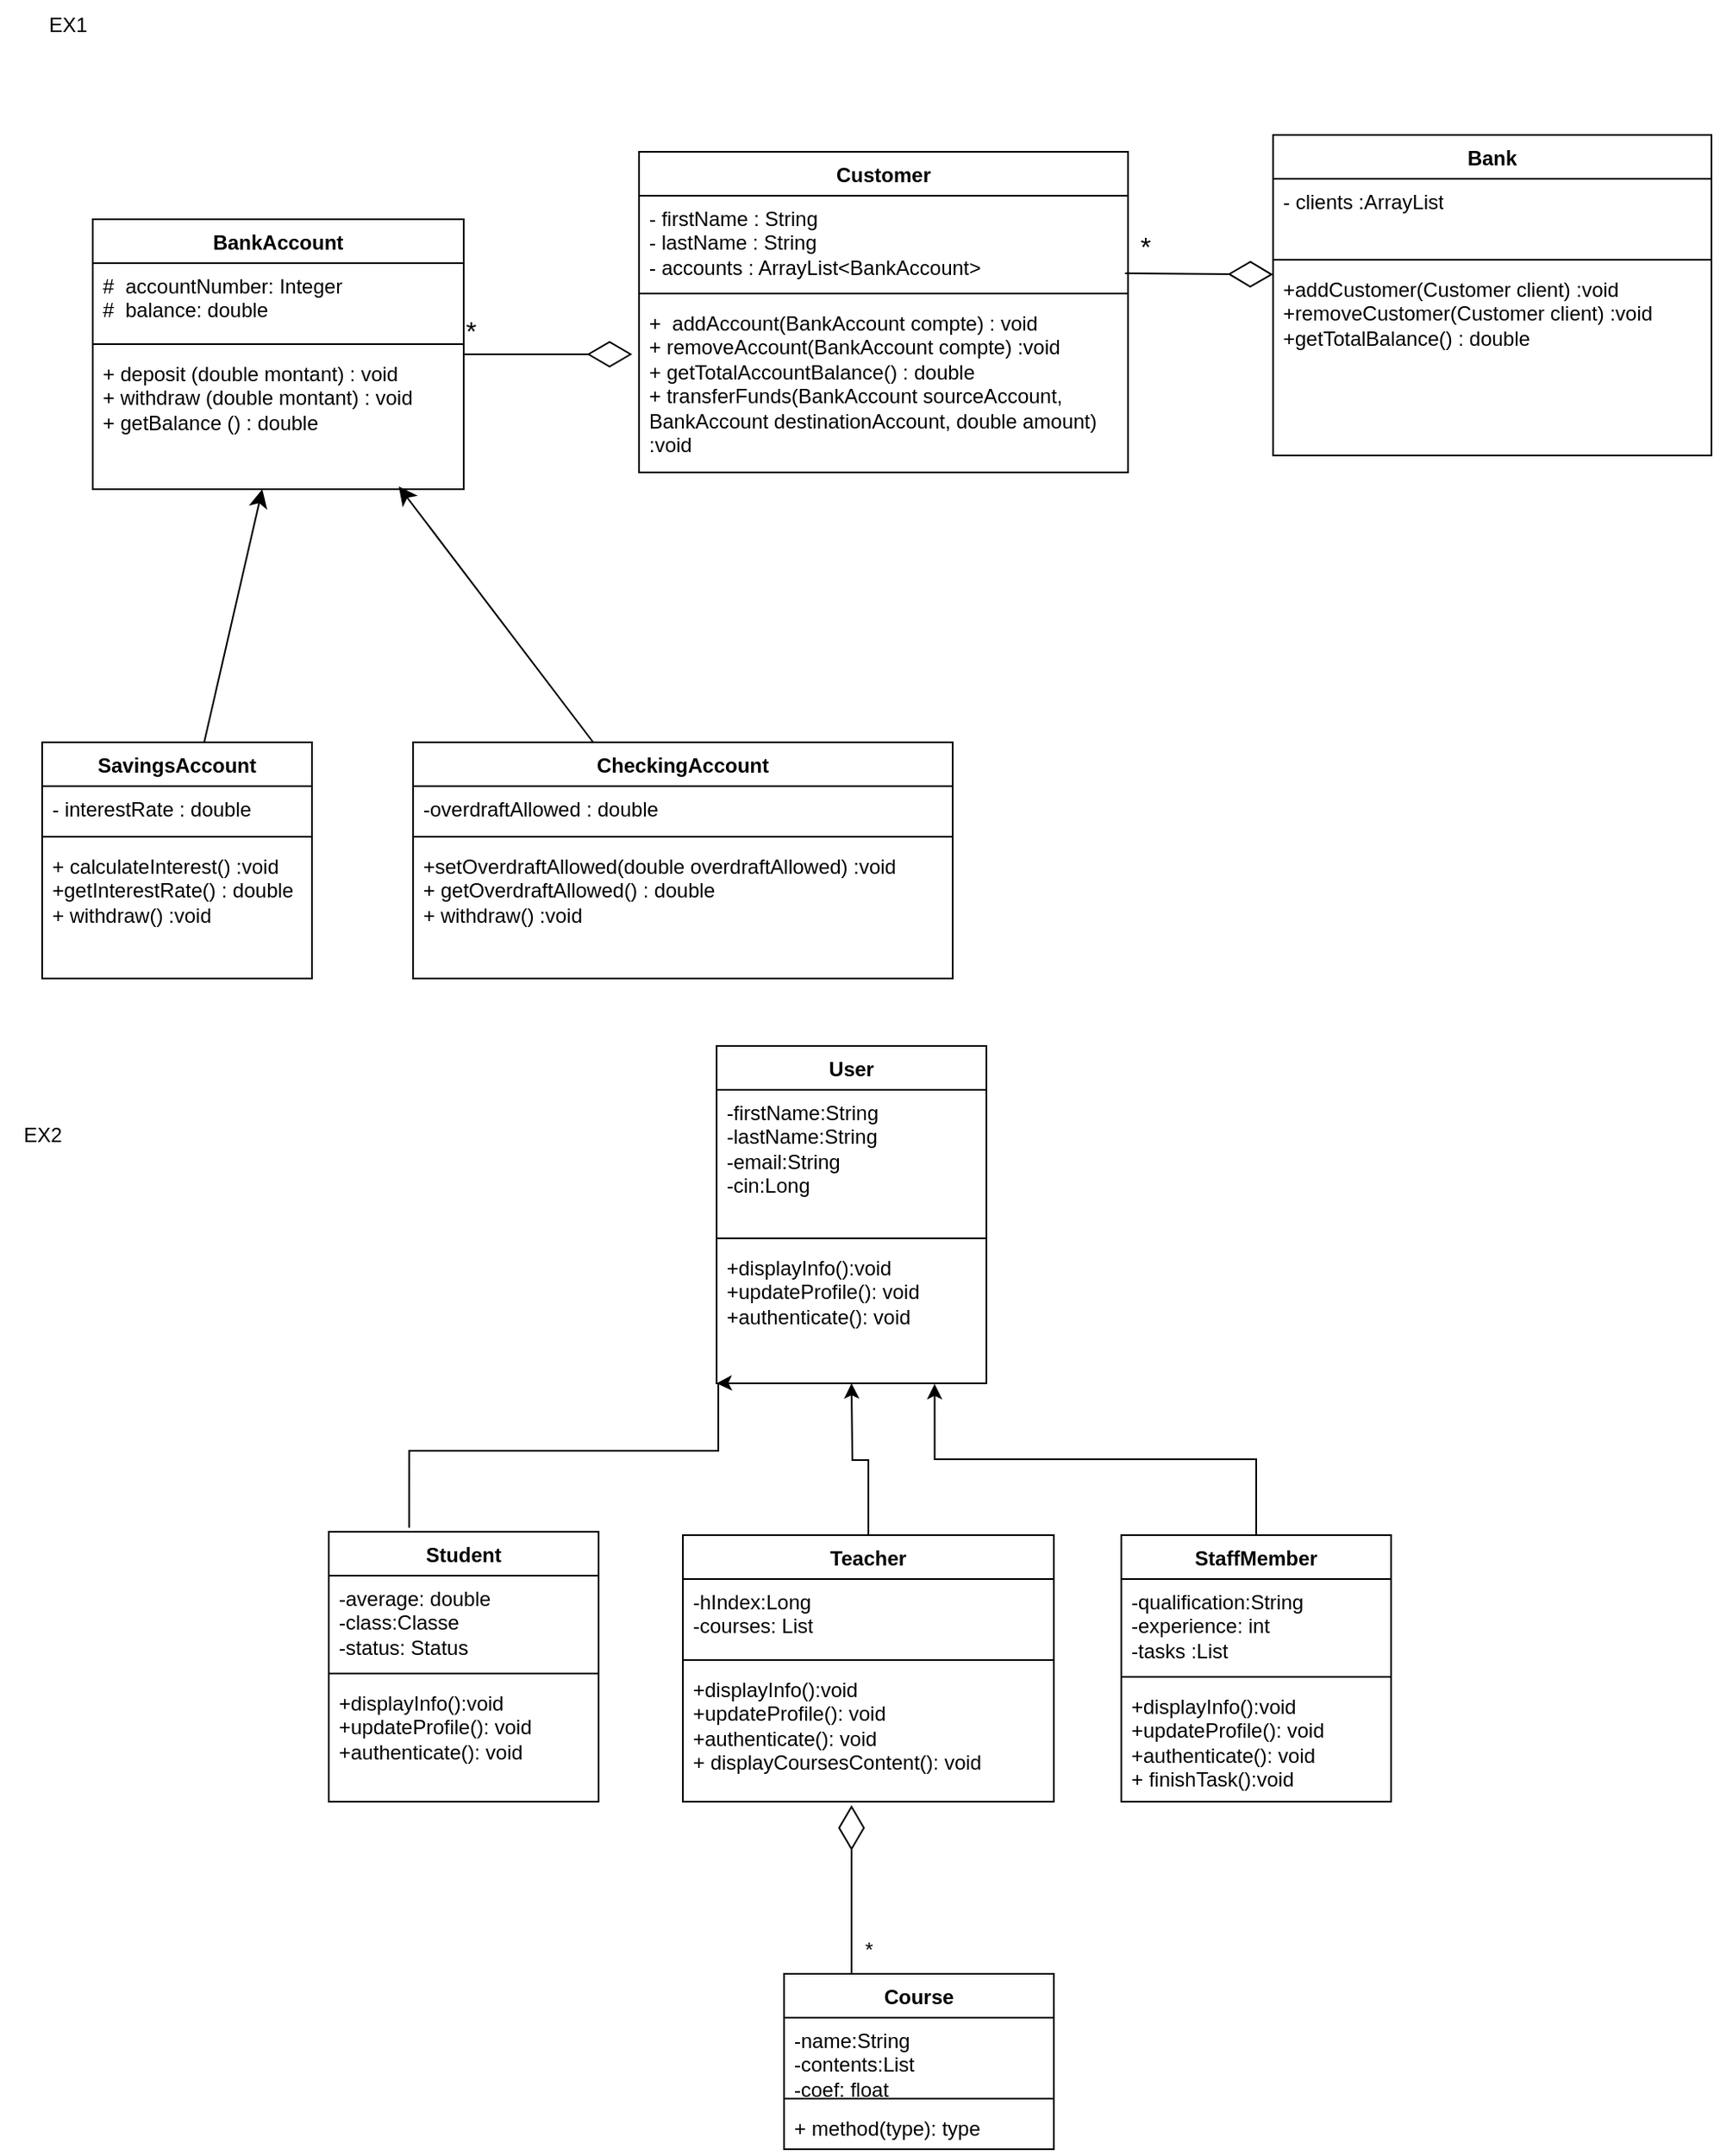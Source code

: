 <mxfile version="24.2.0" type="device">
  <diagram name="Page-1" id="0mp4nq4kTQJzTWWfIsZX">
    <mxGraphModel dx="473" dy="561" grid="1" gridSize="10" guides="1" tooltips="1" connect="1" arrows="1" fold="1" page="1" pageScale="1" pageWidth="827" pageHeight="1169" math="0" shadow="0">
      <root>
        <mxCell id="0" />
        <mxCell id="1" parent="0" />
        <mxCell id="-j0lAXgiX3zhuhO3y5hM-1" value="BankAccount " style="swimlane;fontStyle=1;align=center;verticalAlign=top;childLayout=stackLayout;horizontal=1;startSize=26;horizontalStack=0;resizeParent=1;resizeParentMax=0;resizeLast=0;collapsible=1;marginBottom=0;whiteSpace=wrap;html=1;" parent="1" vertex="1">
          <mxGeometry x="90" y="230" width="220" height="160" as="geometry" />
        </mxCell>
        <mxCell id="-j0lAXgiX3zhuhO3y5hM-2" value="#&amp;nbsp; accountNumber: Integer&lt;div&gt;#&amp;nbsp; balance: double&lt;/div&gt;" style="text;strokeColor=none;fillColor=none;align=left;verticalAlign=top;spacingLeft=4;spacingRight=4;overflow=hidden;rotatable=0;points=[[0,0.5],[1,0.5]];portConstraint=eastwest;whiteSpace=wrap;html=1;" parent="-j0lAXgiX3zhuhO3y5hM-1" vertex="1">
          <mxGeometry y="26" width="220" height="44" as="geometry" />
        </mxCell>
        <mxCell id="-j0lAXgiX3zhuhO3y5hM-3" value="" style="line;strokeWidth=1;fillColor=none;align=left;verticalAlign=middle;spacingTop=-1;spacingLeft=3;spacingRight=3;rotatable=0;labelPosition=right;points=[];portConstraint=eastwest;strokeColor=inherit;" parent="-j0lAXgiX3zhuhO3y5hM-1" vertex="1">
          <mxGeometry y="70" width="220" height="8" as="geometry" />
        </mxCell>
        <mxCell id="-j0lAXgiX3zhuhO3y5hM-4" value="+&amp;nbsp;deposit (double montant) : void&amp;nbsp;&lt;div&gt;+ withdraw (double montant) : void&amp;nbsp;&lt;/div&gt;&lt;div&gt;+ getBalance () : double&lt;br&gt;&lt;div&gt;&amp;nbsp;&lt;/div&gt;&lt;/div&gt;" style="text;strokeColor=none;fillColor=none;align=left;verticalAlign=top;spacingLeft=4;spacingRight=4;overflow=hidden;rotatable=0;points=[[0,0.5],[1,0.5]];portConstraint=eastwest;whiteSpace=wrap;html=1;" parent="-j0lAXgiX3zhuhO3y5hM-1" vertex="1">
          <mxGeometry y="78" width="220" height="82" as="geometry" />
        </mxCell>
        <mxCell id="BjODku6lXebhqGfBrl92-1" style="edgeStyle=none;curved=1;rounded=0;orthogonalLoop=1;jettySize=auto;html=1;fontSize=12;startSize=8;endSize=8;" parent="1" source="-j0lAXgiX3zhuhO3y5hM-5" target="-j0lAXgiX3zhuhO3y5hM-4" edge="1">
          <mxGeometry relative="1" as="geometry" />
        </mxCell>
        <mxCell id="-j0lAXgiX3zhuhO3y5hM-5" value="SavingsAccount" style="swimlane;fontStyle=1;align=center;verticalAlign=top;childLayout=stackLayout;horizontal=1;startSize=26;horizontalStack=0;resizeParent=1;resizeParentMax=0;resizeLast=0;collapsible=1;marginBottom=0;whiteSpace=wrap;html=1;" parent="1" vertex="1">
          <mxGeometry x="60" y="540" width="160" height="140" as="geometry" />
        </mxCell>
        <mxCell id="-j0lAXgiX3zhuhO3y5hM-6" value="- interestRate : double" style="text;strokeColor=none;fillColor=none;align=left;verticalAlign=top;spacingLeft=4;spacingRight=4;overflow=hidden;rotatable=0;points=[[0,0.5],[1,0.5]];portConstraint=eastwest;whiteSpace=wrap;html=1;" parent="-j0lAXgiX3zhuhO3y5hM-5" vertex="1">
          <mxGeometry y="26" width="160" height="26" as="geometry" />
        </mxCell>
        <mxCell id="-j0lAXgiX3zhuhO3y5hM-7" value="" style="line;strokeWidth=1;fillColor=none;align=left;verticalAlign=middle;spacingTop=-1;spacingLeft=3;spacingRight=3;rotatable=0;labelPosition=right;points=[];portConstraint=eastwest;strokeColor=inherit;" parent="-j0lAXgiX3zhuhO3y5hM-5" vertex="1">
          <mxGeometry y="52" width="160" height="8" as="geometry" />
        </mxCell>
        <mxCell id="-j0lAXgiX3zhuhO3y5hM-8" value="+ calculateInterest() :void&lt;div&gt;+getInterestRate() : double&lt;/div&gt;&lt;div&gt;+ withdraw() :void&amp;nbsp;&lt;/div&gt;" style="text;strokeColor=none;fillColor=none;align=left;verticalAlign=top;spacingLeft=4;spacingRight=4;overflow=hidden;rotatable=0;points=[[0,0.5],[1,0.5]];portConstraint=eastwest;whiteSpace=wrap;html=1;" parent="-j0lAXgiX3zhuhO3y5hM-5" vertex="1">
          <mxGeometry y="60" width="160" height="80" as="geometry" />
        </mxCell>
        <mxCell id="-j0lAXgiX3zhuhO3y5hM-26" value="CheckingAccount" style="swimlane;fontStyle=1;align=center;verticalAlign=top;childLayout=stackLayout;horizontal=1;startSize=26;horizontalStack=0;resizeParent=1;resizeParentMax=0;resizeLast=0;collapsible=1;marginBottom=0;whiteSpace=wrap;html=1;" parent="1" vertex="1">
          <mxGeometry x="280" y="540" width="320" height="140" as="geometry" />
        </mxCell>
        <mxCell id="-j0lAXgiX3zhuhO3y5hM-27" value="-overdraftAllowed : double" style="text;strokeColor=none;fillColor=none;align=left;verticalAlign=top;spacingLeft=4;spacingRight=4;overflow=hidden;rotatable=0;points=[[0,0.5],[1,0.5]];portConstraint=eastwest;whiteSpace=wrap;html=1;" parent="-j0lAXgiX3zhuhO3y5hM-26" vertex="1">
          <mxGeometry y="26" width="320" height="26" as="geometry" />
        </mxCell>
        <mxCell id="-j0lAXgiX3zhuhO3y5hM-28" value="" style="line;strokeWidth=1;fillColor=none;align=left;verticalAlign=middle;spacingTop=-1;spacingLeft=3;spacingRight=3;rotatable=0;labelPosition=right;points=[];portConstraint=eastwest;strokeColor=inherit;" parent="-j0lAXgiX3zhuhO3y5hM-26" vertex="1">
          <mxGeometry y="52" width="320" height="8" as="geometry" />
        </mxCell>
        <mxCell id="-j0lAXgiX3zhuhO3y5hM-29" value="+setOverdraftAllowed(double overdraftAllowed) :void&amp;nbsp;&lt;div&gt;+ getOverdraftAllowed() : double&lt;/div&gt;&lt;div&gt;+ withdraw() :void&lt;/div&gt;" style="text;strokeColor=none;fillColor=none;align=left;verticalAlign=top;spacingLeft=4;spacingRight=4;overflow=hidden;rotatable=0;points=[[0,0.5],[1,0.5]];portConstraint=eastwest;whiteSpace=wrap;html=1;" parent="-j0lAXgiX3zhuhO3y5hM-26" vertex="1">
          <mxGeometry y="60" width="320" height="80" as="geometry" />
        </mxCell>
        <mxCell id="-j0lAXgiX3zhuhO3y5hM-30" style="edgeStyle=none;curved=1;rounded=0;orthogonalLoop=1;jettySize=auto;html=1;entryX=0.825;entryY=0.98;entryDx=0;entryDy=0;entryPerimeter=0;fontSize=12;startSize=8;endSize=8;" parent="1" source="-j0lAXgiX3zhuhO3y5hM-26" target="-j0lAXgiX3zhuhO3y5hM-4" edge="1">
          <mxGeometry relative="1" as="geometry" />
        </mxCell>
        <mxCell id="BjODku6lXebhqGfBrl92-2" value="Customer" style="swimlane;fontStyle=1;align=center;verticalAlign=top;childLayout=stackLayout;horizontal=1;startSize=26;horizontalStack=0;resizeParent=1;resizeParentMax=0;resizeLast=0;collapsible=1;marginBottom=0;whiteSpace=wrap;html=1;" parent="1" vertex="1">
          <mxGeometry x="414" y="190" width="290" height="190" as="geometry" />
        </mxCell>
        <mxCell id="BjODku6lXebhqGfBrl92-3" value="- firstName : String&lt;div&gt;- lastName : String&lt;/div&gt;&lt;div&gt;- accounts : ArrayList&amp;lt;BankAccount&amp;gt;&lt;/div&gt;" style="text;strokeColor=none;fillColor=none;align=left;verticalAlign=top;spacingLeft=4;spacingRight=4;overflow=hidden;rotatable=0;points=[[0,0.5],[1,0.5]];portConstraint=eastwest;whiteSpace=wrap;html=1;" parent="BjODku6lXebhqGfBrl92-2" vertex="1">
          <mxGeometry y="26" width="290" height="54" as="geometry" />
        </mxCell>
        <mxCell id="BjODku6lXebhqGfBrl92-11" value="" style="endArrow=diamondThin;endFill=0;endSize=24;html=1;rounded=0;fontSize=12;curved=1;" parent="BjODku6lXebhqGfBrl92-2" edge="1">
          <mxGeometry width="160" relative="1" as="geometry">
            <mxPoint x="-104" y="120" as="sourcePoint" />
            <mxPoint x="-4" y="120" as="targetPoint" />
          </mxGeometry>
        </mxCell>
        <mxCell id="BjODku6lXebhqGfBrl92-4" value="" style="line;strokeWidth=1;fillColor=none;align=left;verticalAlign=middle;spacingTop=-1;spacingLeft=3;spacingRight=3;rotatable=0;labelPosition=right;points=[];portConstraint=eastwest;strokeColor=inherit;" parent="BjODku6lXebhqGfBrl92-2" vertex="1">
          <mxGeometry y="80" width="290" height="8" as="geometry" />
        </mxCell>
        <mxCell id="BjODku6lXebhqGfBrl92-5" value="+&amp;nbsp; addAccount(BankAccount compte) : void&lt;div&gt;+&amp;nbsp;removeAccount(BankAccount compte) :void&lt;/div&gt;&lt;div&gt;+ getTotalAccountBalance() : double&lt;/div&gt;&lt;div&gt;+ transferFunds(BankAccount sourceAccount, BankAccount destinationAccount, double amount) :void&lt;/div&gt;" style="text;strokeColor=none;fillColor=none;align=left;verticalAlign=top;spacingLeft=4;spacingRight=4;overflow=hidden;rotatable=0;points=[[0,0.5],[1,0.5]];portConstraint=eastwest;whiteSpace=wrap;html=1;" parent="BjODku6lXebhqGfBrl92-2" vertex="1">
          <mxGeometry y="88" width="290" height="102" as="geometry" />
        </mxCell>
        <mxCell id="BjODku6lXebhqGfBrl92-6" value="Bank" style="swimlane;fontStyle=1;align=center;verticalAlign=top;childLayout=stackLayout;horizontal=1;startSize=26;horizontalStack=0;resizeParent=1;resizeParentMax=0;resizeLast=0;collapsible=1;marginBottom=0;whiteSpace=wrap;html=1;" parent="1" vertex="1">
          <mxGeometry x="790" y="180" width="260" height="190" as="geometry" />
        </mxCell>
        <mxCell id="BjODku6lXebhqGfBrl92-7" value="- clients :ArrayList" style="text;strokeColor=none;fillColor=none;align=left;verticalAlign=top;spacingLeft=4;spacingRight=4;overflow=hidden;rotatable=0;points=[[0,0.5],[1,0.5]];portConstraint=eastwest;whiteSpace=wrap;html=1;" parent="BjODku6lXebhqGfBrl92-6" vertex="1">
          <mxGeometry y="26" width="260" height="44" as="geometry" />
        </mxCell>
        <mxCell id="BjODku6lXebhqGfBrl92-8" value="" style="line;strokeWidth=1;fillColor=none;align=left;verticalAlign=middle;spacingTop=-1;spacingLeft=3;spacingRight=3;rotatable=0;labelPosition=right;points=[];portConstraint=eastwest;strokeColor=inherit;" parent="BjODku6lXebhqGfBrl92-6" vertex="1">
          <mxGeometry y="70" width="260" height="8" as="geometry" />
        </mxCell>
        <mxCell id="BjODku6lXebhqGfBrl92-9" value="+addCustomer(Customer client) :void +removeCustomer(Customer client) :void +getTotalBalance() : double" style="text;strokeColor=none;fillColor=none;align=left;verticalAlign=top;spacingLeft=4;spacingRight=4;overflow=hidden;rotatable=0;points=[[0,0.5],[1,0.5]];portConstraint=eastwest;whiteSpace=wrap;html=1;" parent="BjODku6lXebhqGfBrl92-6" vertex="1">
          <mxGeometry y="78" width="260" height="112" as="geometry" />
        </mxCell>
        <mxCell id="BjODku6lXebhqGfBrl92-12" value="" style="endArrow=diamondThin;endFill=0;endSize=24;html=1;rounded=0;fontSize=12;curved=1;entryX=-0.025;entryY=0.759;entryDx=0;entryDy=0;entryPerimeter=0;exitX=0.994;exitY=0.852;exitDx=0;exitDy=0;exitPerimeter=0;" parent="1" source="BjODku6lXebhqGfBrl92-3" edge="1">
          <mxGeometry width="160" relative="1" as="geometry">
            <mxPoint x="710" y="263" as="sourcePoint" />
            <mxPoint x="790" y="262.676" as="targetPoint" />
            <Array as="points" />
          </mxGeometry>
        </mxCell>
        <mxCell id="BjODku6lXebhqGfBrl92-14" value="*" style="text;html=1;align=center;verticalAlign=middle;resizable=0;points=[];autosize=1;strokeColor=none;fillColor=none;fontSize=16;" parent="1" vertex="1">
          <mxGeometry x="299" y="281" width="30" height="30" as="geometry" />
        </mxCell>
        <mxCell id="BjODku6lXebhqGfBrl92-16" value="*&lt;div&gt;&lt;br&gt;&lt;/div&gt;" style="text;html=1;align=center;verticalAlign=middle;resizable=0;points=[];autosize=1;strokeColor=none;fillColor=none;fontSize=16;" parent="1" vertex="1">
          <mxGeometry x="699" y="231" width="30" height="50" as="geometry" />
        </mxCell>
        <mxCell id="4kZYxLagqzsHxtPY2AXl-1" value="EX1" style="text;html=1;align=center;verticalAlign=middle;resizable=0;points=[];autosize=1;strokeColor=none;fillColor=none;" parent="1" vertex="1">
          <mxGeometry x="50" y="100" width="50" height="30" as="geometry" />
        </mxCell>
        <mxCell id="4kZYxLagqzsHxtPY2AXl-3" value="EX2" style="text;html=1;align=center;verticalAlign=middle;resizable=0;points=[];autosize=1;strokeColor=none;fillColor=none;" parent="1" vertex="1">
          <mxGeometry x="35" y="758" width="50" height="30" as="geometry" />
        </mxCell>
        <mxCell id="4kZYxLagqzsHxtPY2AXl-4" value="User" style="swimlane;fontStyle=1;align=center;verticalAlign=top;childLayout=stackLayout;horizontal=1;startSize=26;horizontalStack=0;resizeParent=1;resizeParentMax=0;resizeLast=0;collapsible=1;marginBottom=0;whiteSpace=wrap;html=1;" parent="1" vertex="1">
          <mxGeometry x="460" y="720" width="160" height="200" as="geometry" />
        </mxCell>
        <mxCell id="4kZYxLagqzsHxtPY2AXl-5" value="-firstName:String&amp;nbsp;&lt;div&gt;-lastName:String&lt;/div&gt;&lt;div&gt;-email:String&lt;/div&gt;&lt;div&gt;-cin:Long&lt;/div&gt;&lt;div&gt;&lt;br&gt;&lt;/div&gt;" style="text;strokeColor=none;fillColor=none;align=left;verticalAlign=top;spacingLeft=4;spacingRight=4;overflow=hidden;rotatable=0;points=[[0,0.5],[1,0.5]];portConstraint=eastwest;whiteSpace=wrap;html=1;" parent="4kZYxLagqzsHxtPY2AXl-4" vertex="1">
          <mxGeometry y="26" width="160" height="84" as="geometry" />
        </mxCell>
        <mxCell id="4kZYxLagqzsHxtPY2AXl-6" value="" style="line;strokeWidth=1;fillColor=none;align=left;verticalAlign=middle;spacingTop=-1;spacingLeft=3;spacingRight=3;rotatable=0;labelPosition=right;points=[];portConstraint=eastwest;strokeColor=inherit;" parent="4kZYxLagqzsHxtPY2AXl-4" vertex="1">
          <mxGeometry y="110" width="160" height="8" as="geometry" />
        </mxCell>
        <mxCell id="4kZYxLagqzsHxtPY2AXl-7" value="+displayInfo():void&lt;div&gt;+updateProfile(): void&lt;/div&gt;&lt;div&gt;+authenticate(): void&lt;/div&gt;&lt;div&gt;&lt;br&gt;&lt;/div&gt;" style="text;strokeColor=none;fillColor=none;align=left;verticalAlign=top;spacingLeft=4;spacingRight=4;overflow=hidden;rotatable=0;points=[[0,0.5],[1,0.5]];portConstraint=eastwest;whiteSpace=wrap;html=1;" parent="4kZYxLagqzsHxtPY2AXl-4" vertex="1">
          <mxGeometry y="118" width="160" height="82" as="geometry" />
        </mxCell>
        <mxCell id="4kZYxLagqzsHxtPY2AXl-32" style="edgeStyle=orthogonalEdgeStyle;rounded=0;orthogonalLoop=1;jettySize=auto;html=1;entryX=0.202;entryY=1.054;entryDx=0;entryDy=0;entryPerimeter=0;" parent="1" edge="1">
          <mxGeometry relative="1" as="geometry">
            <mxPoint x="460.0" y="920.028" as="targetPoint" />
            <mxPoint x="277.68" y="1005.6" as="sourcePoint" />
            <Array as="points">
              <mxPoint x="278" y="960" />
              <mxPoint x="461" y="960" />
            </Array>
          </mxGeometry>
        </mxCell>
        <mxCell id="4kZYxLagqzsHxtPY2AXl-8" value="Student" style="swimlane;fontStyle=1;align=center;verticalAlign=top;childLayout=stackLayout;horizontal=1;startSize=26;horizontalStack=0;resizeParent=1;resizeParentMax=0;resizeLast=0;collapsible=1;marginBottom=0;whiteSpace=wrap;html=1;" parent="1" vertex="1">
          <mxGeometry x="230" y="1008" width="160" height="160" as="geometry" />
        </mxCell>
        <mxCell id="4kZYxLagqzsHxtPY2AXl-9" value="-average: double&lt;div&gt;-class:Classe&lt;/div&gt;&lt;div&gt;-status: Status&lt;/div&gt;" style="text;strokeColor=none;fillColor=none;align=left;verticalAlign=top;spacingLeft=4;spacingRight=4;overflow=hidden;rotatable=0;points=[[0,0.5],[1,0.5]];portConstraint=eastwest;whiteSpace=wrap;html=1;" parent="4kZYxLagqzsHxtPY2AXl-8" vertex="1">
          <mxGeometry y="26" width="160" height="54" as="geometry" />
        </mxCell>
        <mxCell id="4kZYxLagqzsHxtPY2AXl-10" value="" style="line;strokeWidth=1;fillColor=none;align=left;verticalAlign=middle;spacingTop=-1;spacingLeft=3;spacingRight=3;rotatable=0;labelPosition=right;points=[];portConstraint=eastwest;strokeColor=inherit;" parent="4kZYxLagqzsHxtPY2AXl-8" vertex="1">
          <mxGeometry y="80" width="160" height="8" as="geometry" />
        </mxCell>
        <mxCell id="4kZYxLagqzsHxtPY2AXl-11" value="+displayInfo():void&lt;div&gt;+updateProfile(): void&lt;/div&gt;&lt;div&gt;+authenticate(): void&lt;/div&gt;&lt;div&gt;&lt;br&gt;&lt;/div&gt;" style="text;strokeColor=none;fillColor=none;align=left;verticalAlign=top;spacingLeft=4;spacingRight=4;overflow=hidden;rotatable=0;points=[[0,0.5],[1,0.5]];portConstraint=eastwest;whiteSpace=wrap;html=1;" parent="4kZYxLagqzsHxtPY2AXl-8" vertex="1">
          <mxGeometry y="88" width="160" height="72" as="geometry" />
        </mxCell>
        <mxCell id="4kZYxLagqzsHxtPY2AXl-12" value="Teacher" style="swimlane;fontStyle=1;align=center;verticalAlign=top;childLayout=stackLayout;horizontal=1;startSize=26;horizontalStack=0;resizeParent=1;resizeParentMax=0;resizeLast=0;collapsible=1;marginBottom=0;whiteSpace=wrap;html=1;" parent="1" vertex="1">
          <mxGeometry x="440" y="1010" width="220" height="158" as="geometry" />
        </mxCell>
        <mxCell id="4kZYxLagqzsHxtPY2AXl-13" value="-hIndex:Long&lt;div&gt;-courses: List&lt;/div&gt;" style="text;strokeColor=none;fillColor=none;align=left;verticalAlign=top;spacingLeft=4;spacingRight=4;overflow=hidden;rotatable=0;points=[[0,0.5],[1,0.5]];portConstraint=eastwest;whiteSpace=wrap;html=1;" parent="4kZYxLagqzsHxtPY2AXl-12" vertex="1">
          <mxGeometry y="26" width="220" height="44" as="geometry" />
        </mxCell>
        <mxCell id="4kZYxLagqzsHxtPY2AXl-14" value="" style="line;strokeWidth=1;fillColor=none;align=left;verticalAlign=middle;spacingTop=-1;spacingLeft=3;spacingRight=3;rotatable=0;labelPosition=right;points=[];portConstraint=eastwest;strokeColor=inherit;" parent="4kZYxLagqzsHxtPY2AXl-12" vertex="1">
          <mxGeometry y="70" width="220" height="8" as="geometry" />
        </mxCell>
        <mxCell id="4kZYxLagqzsHxtPY2AXl-15" value="+displayInfo():void&lt;div&gt;+updateProfile(): void&lt;/div&gt;&lt;div&gt;+authenticate(): void&lt;/div&gt;&lt;div&gt;+ displayCoursesContent(): void&lt;/div&gt;&lt;div&gt;&lt;br&gt;&lt;/div&gt;" style="text;strokeColor=none;fillColor=none;align=left;verticalAlign=top;spacingLeft=4;spacingRight=4;overflow=hidden;rotatable=0;points=[[0,0.5],[1,0.5]];portConstraint=eastwest;whiteSpace=wrap;html=1;" parent="4kZYxLagqzsHxtPY2AXl-12" vertex="1">
          <mxGeometry y="78" width="220" height="80" as="geometry" />
        </mxCell>
        <mxCell id="4kZYxLagqzsHxtPY2AXl-16" value="StaffMember" style="swimlane;fontStyle=1;align=center;verticalAlign=top;childLayout=stackLayout;horizontal=1;startSize=26;horizontalStack=0;resizeParent=1;resizeParentMax=0;resizeLast=0;collapsible=1;marginBottom=0;whiteSpace=wrap;html=1;" parent="1" vertex="1">
          <mxGeometry x="700" y="1010" width="160" height="158" as="geometry" />
        </mxCell>
        <mxCell id="4kZYxLagqzsHxtPY2AXl-17" value="-qualification:String&lt;div&gt;-experience: int&lt;/div&gt;&lt;div&gt;-tasks :List&lt;/div&gt;" style="text;strokeColor=none;fillColor=none;align=left;verticalAlign=top;spacingLeft=4;spacingRight=4;overflow=hidden;rotatable=0;points=[[0,0.5],[1,0.5]];portConstraint=eastwest;whiteSpace=wrap;html=1;" parent="4kZYxLagqzsHxtPY2AXl-16" vertex="1">
          <mxGeometry y="26" width="160" height="54" as="geometry" />
        </mxCell>
        <mxCell id="4kZYxLagqzsHxtPY2AXl-18" value="" style="line;strokeWidth=1;fillColor=none;align=left;verticalAlign=middle;spacingTop=-1;spacingLeft=3;spacingRight=3;rotatable=0;labelPosition=right;points=[];portConstraint=eastwest;strokeColor=inherit;" parent="4kZYxLagqzsHxtPY2AXl-16" vertex="1">
          <mxGeometry y="80" width="160" height="8" as="geometry" />
        </mxCell>
        <mxCell id="4kZYxLagqzsHxtPY2AXl-19" value="+displayInfo():void&lt;div&gt;+updateProfile(): void&lt;/div&gt;&lt;div&gt;+authenticate(): void&lt;/div&gt;&lt;div&gt;+ finishTask():void&lt;/div&gt;&lt;div&gt;&lt;br&gt;&lt;/div&gt;" style="text;strokeColor=none;fillColor=none;align=left;verticalAlign=top;spacingLeft=4;spacingRight=4;overflow=hidden;rotatable=0;points=[[0,0.5],[1,0.5]];portConstraint=eastwest;whiteSpace=wrap;html=1;" parent="4kZYxLagqzsHxtPY2AXl-16" vertex="1">
          <mxGeometry y="88" width="160" height="70" as="geometry" />
        </mxCell>
        <mxCell id="4kZYxLagqzsHxtPY2AXl-21" value="Course" style="swimlane;fontStyle=1;align=center;verticalAlign=top;childLayout=stackLayout;horizontal=1;startSize=26;horizontalStack=0;resizeParent=1;resizeParentMax=0;resizeLast=0;collapsible=1;marginBottom=0;whiteSpace=wrap;html=1;" parent="1" vertex="1">
          <mxGeometry x="500" y="1270" width="160" height="104" as="geometry" />
        </mxCell>
        <mxCell id="4kZYxLagqzsHxtPY2AXl-22" value="-name:String&amp;nbsp;&lt;div&gt;-contents:List&lt;/div&gt;&lt;div&gt;-coef: float&lt;/div&gt;" style="text;strokeColor=none;fillColor=none;align=left;verticalAlign=top;spacingLeft=4;spacingRight=4;overflow=hidden;rotatable=0;points=[[0,0.5],[1,0.5]];portConstraint=eastwest;whiteSpace=wrap;html=1;" parent="4kZYxLagqzsHxtPY2AXl-21" vertex="1">
          <mxGeometry y="26" width="160" height="44" as="geometry" />
        </mxCell>
        <mxCell id="4kZYxLagqzsHxtPY2AXl-23" value="" style="line;strokeWidth=1;fillColor=none;align=left;verticalAlign=middle;spacingTop=-1;spacingLeft=3;spacingRight=3;rotatable=0;labelPosition=right;points=[];portConstraint=eastwest;strokeColor=inherit;" parent="4kZYxLagqzsHxtPY2AXl-21" vertex="1">
          <mxGeometry y="70" width="160" height="8" as="geometry" />
        </mxCell>
        <mxCell id="4kZYxLagqzsHxtPY2AXl-24" value="+ method(type): type" style="text;strokeColor=none;fillColor=none;align=left;verticalAlign=top;spacingLeft=4;spacingRight=4;overflow=hidden;rotatable=0;points=[[0,0.5],[1,0.5]];portConstraint=eastwest;whiteSpace=wrap;html=1;" parent="4kZYxLagqzsHxtPY2AXl-21" vertex="1">
          <mxGeometry y="78" width="160" height="26" as="geometry" />
        </mxCell>
        <mxCell id="4kZYxLagqzsHxtPY2AXl-33" style="edgeStyle=orthogonalEdgeStyle;rounded=0;orthogonalLoop=1;jettySize=auto;html=1;" parent="1" source="4kZYxLagqzsHxtPY2AXl-12" edge="1">
          <mxGeometry relative="1" as="geometry">
            <mxPoint x="540" y="920" as="targetPoint" />
          </mxGeometry>
        </mxCell>
        <mxCell id="4kZYxLagqzsHxtPY2AXl-37" style="edgeStyle=orthogonalEdgeStyle;rounded=0;orthogonalLoop=1;jettySize=auto;html=1;entryX=0.808;entryY=1.005;entryDx=0;entryDy=0;entryPerimeter=0;" parent="1" source="4kZYxLagqzsHxtPY2AXl-16" target="4kZYxLagqzsHxtPY2AXl-7" edge="1">
          <mxGeometry relative="1" as="geometry" />
        </mxCell>
        <mxCell id="4kZYxLagqzsHxtPY2AXl-38" value="" style="endArrow=diamondThin;endFill=0;endSize=24;html=1;rounded=0;exitX=0.25;exitY=0;exitDx=0;exitDy=0;" parent="1" source="4kZYxLagqzsHxtPY2AXl-21" edge="1">
          <mxGeometry width="160" relative="1" as="geometry">
            <mxPoint x="540" y="1260" as="sourcePoint" />
            <mxPoint x="540" y="1170" as="targetPoint" />
          </mxGeometry>
        </mxCell>
        <mxCell id="4kZYxLagqzsHxtPY2AXl-39" value="*&lt;div&gt;&lt;br&gt;&lt;/div&gt;" style="text;html=1;align=center;verticalAlign=middle;resizable=0;points=[];autosize=1;strokeColor=none;fillColor=none;" parent="1" vertex="1">
          <mxGeometry x="535" y="1243" width="30" height="40" as="geometry" />
        </mxCell>
      </root>
    </mxGraphModel>
  </diagram>
</mxfile>
